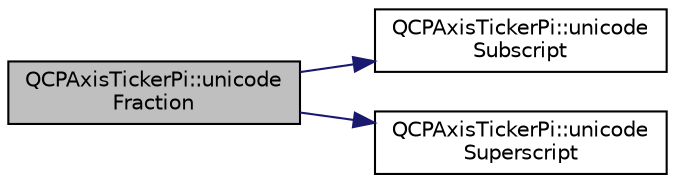 digraph "QCPAxisTickerPi::unicodeFraction"
{
 // LATEX_PDF_SIZE
  edge [fontname="Helvetica",fontsize="10",labelfontname="Helvetica",labelfontsize="10"];
  node [fontname="Helvetica",fontsize="10",shape=record];
  rankdir="LR";
  Node1 [label="QCPAxisTickerPi::unicode\lFraction",height=0.2,width=0.4,color="black", fillcolor="grey75", style="filled", fontcolor="black",tooltip=" "];
  Node1 -> Node2 [color="midnightblue",fontsize="10",style="solid",fontname="Helvetica"];
  Node2 [label="QCPAxisTickerPi::unicode\lSubscript",height=0.2,width=0.4,color="black", fillcolor="white", style="filled",URL="$classQCPAxisTickerPi.html#a5b3bb340adb888a30a96225e1ca23c7a",tooltip=" "];
  Node1 -> Node3 [color="midnightblue",fontsize="10",style="solid",fontname="Helvetica"];
  Node3 [label="QCPAxisTickerPi::unicode\lSuperscript",height=0.2,width=0.4,color="black", fillcolor="white", style="filled",URL="$classQCPAxisTickerPi.html#a34798972670b3760d649ccfe0d0ee9a5",tooltip=" "];
}
